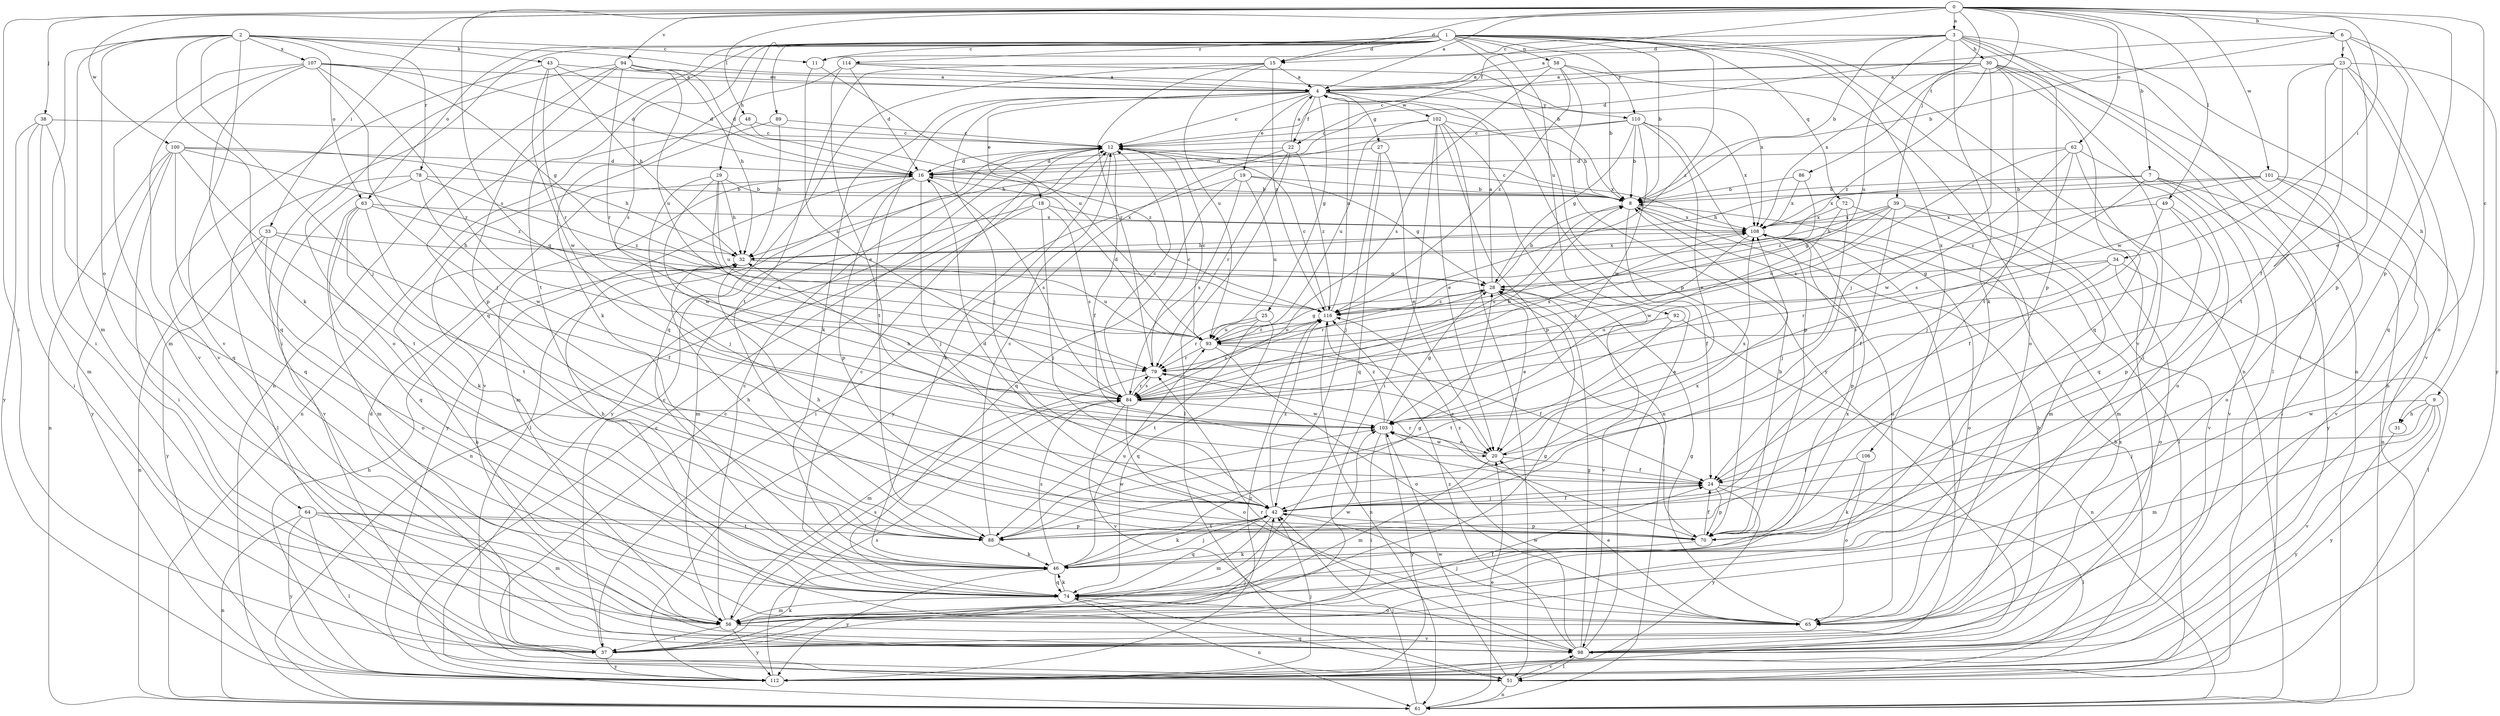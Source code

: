 strict digraph  {
0;
1;
2;
3;
4;
6;
7;
8;
9;
11;
12;
15;
16;
18;
19;
20;
22;
23;
24;
25;
27;
28;
29;
30;
31;
32;
33;
34;
37;
38;
39;
42;
43;
46;
48;
49;
51;
56;
58;
61;
62;
63;
64;
65;
70;
72;
74;
78;
79;
84;
86;
88;
89;
92;
93;
94;
98;
100;
101;
102;
103;
106;
107;
108;
110;
112;
114;
116;
0 -> 3  [label=a];
0 -> 4  [label=a];
0 -> 6  [label=b];
0 -> 7  [label=b];
0 -> 9  [label=c];
0 -> 15  [label=d];
0 -> 22  [label=f];
0 -> 33  [label=i];
0 -> 34  [label=i];
0 -> 37  [label=i];
0 -> 38  [label=j];
0 -> 39  [label=j];
0 -> 48  [label=l];
0 -> 49  [label=l];
0 -> 62  [label=o];
0 -> 70  [label=p];
0 -> 84  [label=s];
0 -> 86  [label=t];
0 -> 94  [label=v];
0 -> 100  [label=w];
0 -> 101  [label=w];
1 -> 8  [label=b];
1 -> 11  [label=c];
1 -> 15  [label=d];
1 -> 29  [label=h];
1 -> 37  [label=i];
1 -> 58  [label=n];
1 -> 61  [label=n];
1 -> 63  [label=o];
1 -> 70  [label=p];
1 -> 72  [label=q];
1 -> 74  [label=q];
1 -> 84  [label=s];
1 -> 88  [label=t];
1 -> 89  [label=u];
1 -> 92  [label=u];
1 -> 98  [label=v];
1 -> 106  [label=x];
1 -> 110  [label=y];
1 -> 114  [label=z];
1 -> 116  [label=z];
2 -> 8  [label=b];
2 -> 11  [label=c];
2 -> 37  [label=i];
2 -> 42  [label=j];
2 -> 43  [label=k];
2 -> 46  [label=k];
2 -> 56  [label=m];
2 -> 63  [label=o];
2 -> 64  [label=o];
2 -> 78  [label=r];
2 -> 98  [label=v];
2 -> 107  [label=x];
3 -> 4  [label=a];
3 -> 8  [label=b];
3 -> 11  [label=c];
3 -> 15  [label=d];
3 -> 30  [label=h];
3 -> 31  [label=h];
3 -> 46  [label=k];
3 -> 51  [label=l];
3 -> 61  [label=n];
3 -> 70  [label=p];
3 -> 93  [label=u];
4 -> 12  [label=c];
4 -> 18  [label=e];
4 -> 19  [label=e];
4 -> 22  [label=f];
4 -> 25  [label=g];
4 -> 27  [label=g];
4 -> 42  [label=j];
4 -> 46  [label=k];
4 -> 88  [label=t];
4 -> 102  [label=w];
4 -> 110  [label=y];
6 -> 8  [label=b];
6 -> 16  [label=d];
6 -> 20  [label=e];
6 -> 23  [label=f];
6 -> 65  [label=o];
6 -> 70  [label=p];
7 -> 8  [label=b];
7 -> 61  [label=n];
7 -> 84  [label=s];
7 -> 98  [label=v];
7 -> 108  [label=x];
7 -> 112  [label=y];
8 -> 12  [label=c];
8 -> 24  [label=f];
8 -> 65  [label=o];
8 -> 84  [label=s];
8 -> 108  [label=x];
9 -> 31  [label=h];
9 -> 42  [label=j];
9 -> 56  [label=m];
9 -> 98  [label=v];
9 -> 103  [label=w];
9 -> 112  [label=y];
11 -> 84  [label=s];
11 -> 93  [label=u];
12 -> 16  [label=d];
12 -> 24  [label=f];
12 -> 46  [label=k];
12 -> 108  [label=x];
12 -> 112  [label=y];
15 -> 4  [label=a];
15 -> 74  [label=q];
15 -> 79  [label=r];
15 -> 88  [label=t];
15 -> 93  [label=u];
15 -> 116  [label=z];
16 -> 8  [label=b];
16 -> 42  [label=j];
16 -> 51  [label=l];
16 -> 56  [label=m];
16 -> 70  [label=p];
16 -> 84  [label=s];
16 -> 112  [label=y];
18 -> 42  [label=j];
18 -> 56  [label=m];
18 -> 61  [label=n];
18 -> 84  [label=s];
18 -> 108  [label=x];
19 -> 8  [label=b];
19 -> 28  [label=g];
19 -> 37  [label=i];
19 -> 74  [label=q];
19 -> 84  [label=s];
19 -> 93  [label=u];
20 -> 24  [label=f];
20 -> 56  [label=m];
20 -> 103  [label=w];
20 -> 108  [label=x];
22 -> 4  [label=a];
22 -> 16  [label=d];
22 -> 51  [label=l];
22 -> 79  [label=r];
22 -> 112  [label=y];
22 -> 116  [label=z];
23 -> 4  [label=a];
23 -> 24  [label=f];
23 -> 74  [label=q];
23 -> 88  [label=t];
23 -> 98  [label=v];
23 -> 103  [label=w];
23 -> 112  [label=y];
24 -> 42  [label=j];
24 -> 51  [label=l];
24 -> 70  [label=p];
24 -> 79  [label=r];
24 -> 112  [label=y];
25 -> 74  [label=q];
25 -> 79  [label=r];
25 -> 88  [label=t];
25 -> 93  [label=u];
27 -> 16  [label=d];
27 -> 20  [label=e];
27 -> 42  [label=j];
27 -> 74  [label=q];
28 -> 4  [label=a];
28 -> 8  [label=b];
28 -> 20  [label=e];
28 -> 79  [label=r];
28 -> 98  [label=v];
28 -> 116  [label=z];
29 -> 8  [label=b];
29 -> 32  [label=h];
29 -> 42  [label=j];
29 -> 84  [label=s];
29 -> 93  [label=u];
29 -> 103  [label=w];
30 -> 4  [label=a];
30 -> 12  [label=c];
30 -> 37  [label=i];
30 -> 42  [label=j];
30 -> 51  [label=l];
30 -> 61  [label=n];
30 -> 74  [label=q];
30 -> 88  [label=t];
30 -> 108  [label=x];
30 -> 116  [label=z];
31 -> 112  [label=y];
32 -> 28  [label=g];
32 -> 93  [label=u];
32 -> 108  [label=x];
33 -> 24  [label=f];
33 -> 32  [label=h];
33 -> 61  [label=n];
33 -> 65  [label=o];
33 -> 112  [label=y];
34 -> 28  [label=g];
34 -> 51  [label=l];
34 -> 65  [label=o];
34 -> 79  [label=r];
34 -> 84  [label=s];
37 -> 12  [label=c];
37 -> 16  [label=d];
37 -> 42  [label=j];
37 -> 46  [label=k];
37 -> 112  [label=y];
38 -> 12  [label=c];
38 -> 37  [label=i];
38 -> 56  [label=m];
38 -> 74  [label=q];
38 -> 112  [label=y];
39 -> 24  [label=f];
39 -> 28  [label=g];
39 -> 32  [label=h];
39 -> 56  [label=m];
39 -> 93  [label=u];
39 -> 98  [label=v];
39 -> 108  [label=x];
42 -> 16  [label=d];
42 -> 24  [label=f];
42 -> 46  [label=k];
42 -> 56  [label=m];
42 -> 70  [label=p];
42 -> 74  [label=q];
42 -> 88  [label=t];
42 -> 116  [label=z];
43 -> 4  [label=a];
43 -> 16  [label=d];
43 -> 32  [label=h];
43 -> 79  [label=r];
43 -> 98  [label=v];
43 -> 103  [label=w];
46 -> 28  [label=g];
46 -> 32  [label=h];
46 -> 42  [label=j];
46 -> 74  [label=q];
46 -> 84  [label=s];
46 -> 93  [label=u];
46 -> 112  [label=y];
48 -> 12  [label=c];
48 -> 61  [label=n];
48 -> 116  [label=z];
49 -> 24  [label=f];
49 -> 56  [label=m];
49 -> 70  [label=p];
49 -> 108  [label=x];
51 -> 12  [label=c];
51 -> 61  [label=n];
51 -> 74  [label=q];
51 -> 98  [label=v];
51 -> 103  [label=w];
56 -> 12  [label=c];
56 -> 24  [label=f];
56 -> 28  [label=g];
56 -> 32  [label=h];
56 -> 37  [label=i];
56 -> 84  [label=s];
56 -> 98  [label=v];
56 -> 112  [label=y];
58 -> 4  [label=a];
58 -> 8  [label=b];
58 -> 65  [label=o];
58 -> 84  [label=s];
58 -> 112  [label=y];
58 -> 116  [label=z];
61 -> 12  [label=c];
61 -> 20  [label=e];
61 -> 42  [label=j];
62 -> 16  [label=d];
62 -> 42  [label=j];
62 -> 65  [label=o];
62 -> 74  [label=q];
62 -> 84  [label=s];
62 -> 103  [label=w];
63 -> 28  [label=g];
63 -> 46  [label=k];
63 -> 56  [label=m];
63 -> 74  [label=q];
63 -> 88  [label=t];
63 -> 108  [label=x];
64 -> 51  [label=l];
64 -> 56  [label=m];
64 -> 61  [label=n];
64 -> 70  [label=p];
64 -> 88  [label=t];
64 -> 112  [label=y];
65 -> 20  [label=e];
65 -> 28  [label=g];
65 -> 42  [label=j];
70 -> 8  [label=b];
70 -> 24  [label=f];
70 -> 32  [label=h];
70 -> 46  [label=k];
70 -> 116  [label=z];
72 -> 42  [label=j];
72 -> 51  [label=l];
72 -> 103  [label=w];
72 -> 108  [label=x];
74 -> 12  [label=c];
74 -> 46  [label=k];
74 -> 56  [label=m];
74 -> 61  [label=n];
74 -> 65  [label=o];
74 -> 103  [label=w];
74 -> 108  [label=x];
78 -> 8  [label=b];
78 -> 51  [label=l];
78 -> 98  [label=v];
78 -> 103  [label=w];
78 -> 116  [label=z];
79 -> 12  [label=c];
79 -> 20  [label=e];
79 -> 56  [label=m];
79 -> 84  [label=s];
79 -> 108  [label=x];
84 -> 8  [label=b];
84 -> 12  [label=c];
84 -> 65  [label=o];
84 -> 79  [label=r];
84 -> 98  [label=v];
84 -> 103  [label=w];
86 -> 8  [label=b];
86 -> 108  [label=x];
86 -> 116  [label=z];
88 -> 12  [label=c];
88 -> 32  [label=h];
88 -> 46  [label=k];
88 -> 103  [label=w];
88 -> 108  [label=x];
89 -> 12  [label=c];
89 -> 32  [label=h];
89 -> 98  [label=v];
92 -> 61  [label=n];
92 -> 88  [label=t];
92 -> 93  [label=u];
93 -> 12  [label=c];
93 -> 16  [label=d];
93 -> 24  [label=f];
93 -> 28  [label=g];
93 -> 65  [label=o];
93 -> 79  [label=r];
93 -> 116  [label=z];
94 -> 4  [label=a];
94 -> 16  [label=d];
94 -> 32  [label=h];
94 -> 61  [label=n];
94 -> 65  [label=o];
94 -> 70  [label=p];
94 -> 79  [label=r];
94 -> 93  [label=u];
98 -> 4  [label=a];
98 -> 8  [label=b];
98 -> 28  [label=g];
98 -> 51  [label=l];
98 -> 79  [label=r];
98 -> 103  [label=w];
98 -> 108  [label=x];
98 -> 116  [label=z];
100 -> 16  [label=d];
100 -> 32  [label=h];
100 -> 37  [label=i];
100 -> 61  [label=n];
100 -> 74  [label=q];
100 -> 88  [label=t];
100 -> 112  [label=y];
100 -> 116  [label=z];
101 -> 8  [label=b];
101 -> 32  [label=h];
101 -> 37  [label=i];
101 -> 65  [label=o];
101 -> 98  [label=v];
101 -> 116  [label=z];
102 -> 8  [label=b];
102 -> 12  [label=c];
102 -> 20  [label=e];
102 -> 37  [label=i];
102 -> 51  [label=l];
102 -> 61  [label=n];
102 -> 70  [label=p];
102 -> 93  [label=u];
103 -> 20  [label=e];
103 -> 28  [label=g];
103 -> 32  [label=h];
103 -> 37  [label=i];
103 -> 112  [label=y];
103 -> 116  [label=z];
106 -> 24  [label=f];
106 -> 46  [label=k];
106 -> 65  [label=o];
107 -> 4  [label=a];
107 -> 16  [label=d];
107 -> 28  [label=g];
107 -> 42  [label=j];
107 -> 56  [label=m];
107 -> 74  [label=q];
107 -> 79  [label=r];
107 -> 98  [label=v];
108 -> 32  [label=h];
108 -> 37  [label=i];
108 -> 65  [label=o];
108 -> 70  [label=p];
108 -> 84  [label=s];
110 -> 8  [label=b];
110 -> 12  [label=c];
110 -> 20  [label=e];
110 -> 28  [label=g];
110 -> 32  [label=h];
110 -> 70  [label=p];
110 -> 103  [label=w];
110 -> 108  [label=x];
112 -> 8  [label=b];
112 -> 32  [label=h];
112 -> 42  [label=j];
112 -> 84  [label=s];
112 -> 116  [label=z];
114 -> 4  [label=a];
114 -> 16  [label=d];
114 -> 20  [label=e];
114 -> 46  [label=k];
114 -> 108  [label=x];
116 -> 4  [label=a];
116 -> 12  [label=c];
116 -> 61  [label=n];
116 -> 84  [label=s];
116 -> 93  [label=u];
}
